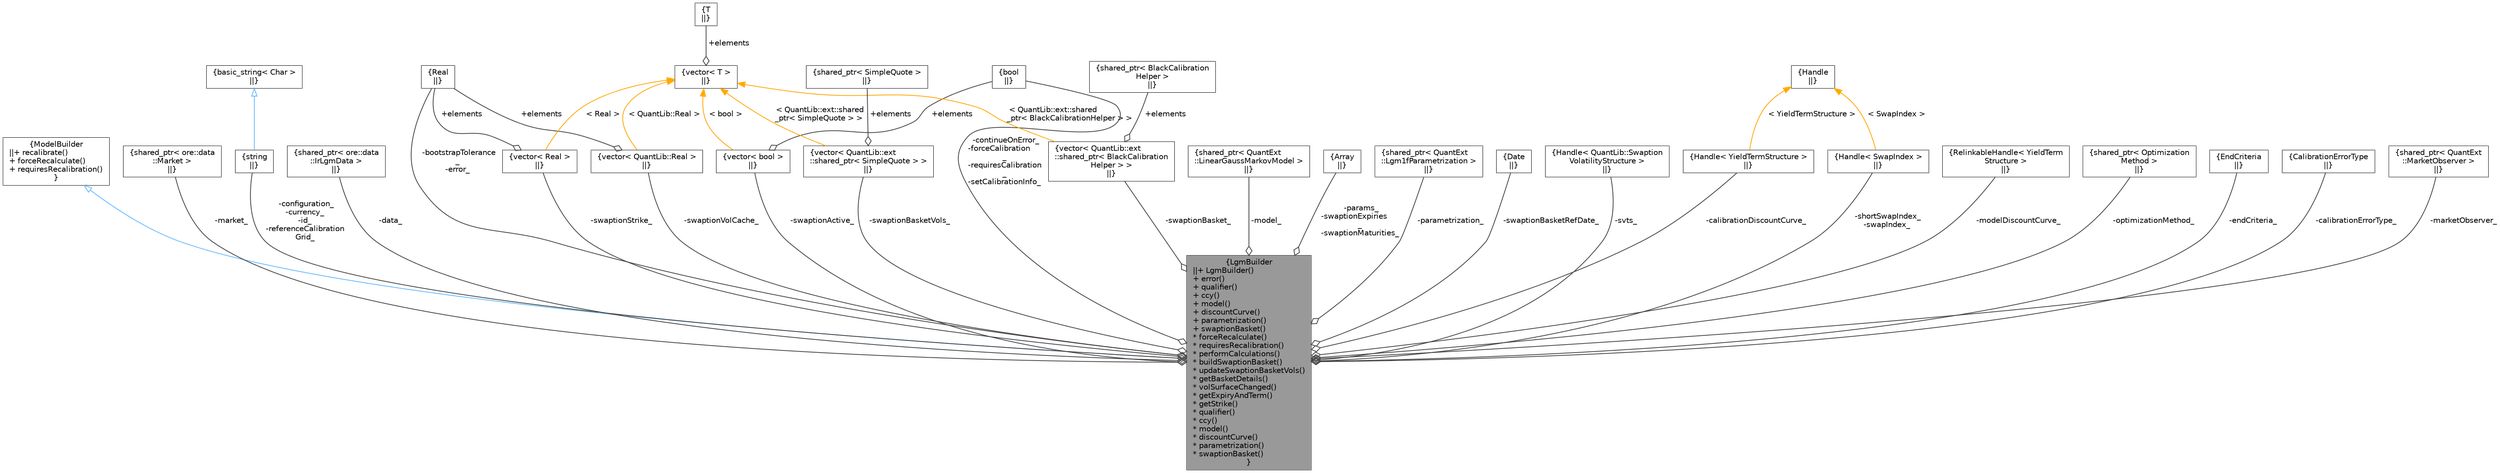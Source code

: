 digraph "LgmBuilder"
{
 // INTERACTIVE_SVG=YES
 // LATEX_PDF_SIZE
  bgcolor="transparent";
  edge [fontname=Helvetica,fontsize=10,labelfontname=Helvetica,labelfontsize=10];
  node [fontname=Helvetica,fontsize=10,shape=box,height=0.2,width=0.4];
  Node1 [label="{LgmBuilder\n||+ LgmBuilder()\l+ error()\l+ qualifier()\l+ ccy()\l+ model()\l+ discountCurve()\l+ parametrization()\l+ swaptionBasket()\l* forceRecalculate()\l* requiresRecalibration()\l* performCalculations()\l* buildSwaptionBasket()\l* updateSwaptionBasketVols()\l* getBasketDetails()\l* volSurfaceChanged()\l* getExpiryAndTerm()\l* getStrike()\l* qualifier()\l* ccy()\l* model()\l* discountCurve()\l* parametrization()\l* swaptionBasket()\l}",height=0.2,width=0.4,color="gray40", fillcolor="grey60", style="filled", fontcolor="black",tooltip="Builder for a Linear Gauss Markov model component."];
  Node2 -> Node1 [dir="back",color="steelblue1",style="solid",arrowtail="onormal"];
  Node2 [label="{ModelBuilder\n||+ recalibrate()\l+ forceRecalculate()\l+ requiresRecalibration()\l}",height=0.2,width=0.4,color="gray40", fillcolor="white", style="filled",URL="C:/dev/ORE/documentation/QuantExt/doc/quantext.tag$class_quant_ext_1_1_model_builder.html",tooltip=" "];
  Node3 -> Node1 [color="grey25",style="solid",label=" -market_" ,arrowhead="odiamond"];
  Node3 [label="{shared_ptr\< ore::data\l::Market \>\n||}",height=0.2,width=0.4,color="gray40", fillcolor="white", style="filled",tooltip=" "];
  Node4 -> Node1 [color="grey25",style="solid",label=" -configuration_\n-currency_\n-id_\n-referenceCalibration\lGrid_" ,arrowhead="odiamond"];
  Node4 [label="{string\n||}",height=0.2,width=0.4,color="gray40", fillcolor="white", style="filled",tooltip=" "];
  Node5 -> Node4 [dir="back",color="steelblue1",style="solid",arrowtail="onormal"];
  Node5 [label="{basic_string\< Char \>\n||}",height=0.2,width=0.4,color="gray40", fillcolor="white", style="filled",tooltip=" "];
  Node6 -> Node1 [color="grey25",style="solid",label=" -data_" ,arrowhead="odiamond"];
  Node6 [label="{shared_ptr\< ore::data\l::IrLgmData \>\n||}",height=0.2,width=0.4,color="gray40", fillcolor="white", style="filled",tooltip=" "];
  Node7 -> Node1 [color="grey25",style="solid",label=" -bootstrapTolerance\l_\n-error_" ,arrowhead="odiamond"];
  Node7 [label="{Real\n||}",height=0.2,width=0.4,color="gray40", fillcolor="white", style="filled",tooltip=" "];
  Node8 -> Node1 [color="grey25",style="solid",label=" -continueOnError_\n-forceCalibration\l_\n-requiresCalibration\l_\n-setCalibrationInfo_" ,arrowhead="odiamond"];
  Node8 [label="{bool\n||}",height=0.2,width=0.4,color="gray40", fillcolor="white", style="filled",URL="$classbool.html",tooltip=" "];
  Node9 -> Node1 [color="grey25",style="solid",label=" -model_" ,arrowhead="odiamond"];
  Node9 [label="{shared_ptr\< QuantExt\l::LinearGaussMarkovModel \>\n||}",height=0.2,width=0.4,color="gray40", fillcolor="white", style="filled",tooltip=" "];
  Node10 -> Node1 [color="grey25",style="solid",label=" -params_\n-swaptionExpiries\l_\n-swaptionMaturities_" ,arrowhead="odiamond"];
  Node10 [label="{Array\n||}",height=0.2,width=0.4,color="gray40", fillcolor="white", style="filled",tooltip=" "];
  Node11 -> Node1 [color="grey25",style="solid",label=" -parametrization_" ,arrowhead="odiamond"];
  Node11 [label="{shared_ptr\< QuantExt\l::Lgm1fParametrization \>\n||}",height=0.2,width=0.4,color="gray40", fillcolor="white", style="filled",tooltip=" "];
  Node12 -> Node1 [color="grey25",style="solid",label=" -swaptionActive_" ,arrowhead="odiamond"];
  Node12 [label="{vector\< bool \>\n||}",height=0.2,width=0.4,color="gray40", fillcolor="white", style="filled",tooltip=" "];
  Node8 -> Node12 [color="grey25",style="solid",label=" +elements" ,arrowhead="odiamond"];
  Node13 -> Node12 [dir="back",color="orange",style="solid",label=" \< bool \>" ];
  Node13 [label="{vector\< T \>\n||}",height=0.2,width=0.4,color="gray40", fillcolor="white", style="filled",tooltip=" "];
  Node14 -> Node13 [color="grey25",style="solid",label=" +elements" ,arrowhead="odiamond"];
  Node14 [label="{T\n||}",height=0.2,width=0.4,color="gray40", fillcolor="white", style="filled",tooltip=" "];
  Node15 -> Node1 [color="grey25",style="solid",label=" -swaptionBasket_" ,arrowhead="odiamond"];
  Node15 [label="{vector\< QuantLib::ext\l::shared_ptr\< BlackCalibration\lHelper \> \>\n||}",height=0.2,width=0.4,color="gray40", fillcolor="white", style="filled",tooltip=" "];
  Node16 -> Node15 [color="grey25",style="solid",label=" +elements" ,arrowhead="odiamond"];
  Node16 [label="{shared_ptr\< BlackCalibration\lHelper \>\n||}",height=0.2,width=0.4,color="gray40", fillcolor="white", style="filled",tooltip=" "];
  Node13 -> Node15 [dir="back",color="orange",style="solid",label=" \< QuantLib::ext::shared\l_ptr\< BlackCalibrationHelper \> \>" ];
  Node17 -> Node1 [color="grey25",style="solid",label=" -swaptionStrike_" ,arrowhead="odiamond"];
  Node17 [label="{vector\< Real \>\n||}",height=0.2,width=0.4,color="gray40", fillcolor="white", style="filled",tooltip=" "];
  Node7 -> Node17 [color="grey25",style="solid",label=" +elements" ,arrowhead="odiamond"];
  Node13 -> Node17 [dir="back",color="orange",style="solid",label=" \< Real \>" ];
  Node18 -> Node1 [color="grey25",style="solid",label=" -swaptionBasketVols_" ,arrowhead="odiamond"];
  Node18 [label="{vector\< QuantLib::ext\l::shared_ptr\< SimpleQuote \> \>\n||}",height=0.2,width=0.4,color="gray40", fillcolor="white", style="filled",tooltip=" "];
  Node19 -> Node18 [color="grey25",style="solid",label=" +elements" ,arrowhead="odiamond"];
  Node19 [label="{shared_ptr\< SimpleQuote \>\n||}",height=0.2,width=0.4,color="gray40", fillcolor="white", style="filled",tooltip=" "];
  Node13 -> Node18 [dir="back",color="orange",style="solid",label=" \< QuantLib::ext::shared\l_ptr\< SimpleQuote \> \>" ];
  Node20 -> Node1 [color="grey25",style="solid",label=" -swaptionBasketRefDate_" ,arrowhead="odiamond"];
  Node20 [label="{Date\n||}",height=0.2,width=0.4,color="gray40", fillcolor="white", style="filled",tooltip=" "];
  Node21 -> Node1 [color="grey25",style="solid",label=" -svts_" ,arrowhead="odiamond"];
  Node21 [label="{Handle\< QuantLib::Swaption\lVolatilityStructure \>\n||}",height=0.2,width=0.4,color="gray40", fillcolor="white", style="filled",tooltip=" "];
  Node22 -> Node1 [color="grey25",style="solid",label=" -shortSwapIndex_\n-swapIndex_" ,arrowhead="odiamond"];
  Node22 [label="{Handle\< SwapIndex \>\n||}",height=0.2,width=0.4,color="gray40", fillcolor="white", style="filled",tooltip=" "];
  Node23 -> Node22 [dir="back",color="orange",style="solid",label=" \< SwapIndex \>" ];
  Node23 [label="{Handle\n||}",height=0.2,width=0.4,color="gray40", fillcolor="white", style="filled",tooltip=" "];
  Node24 -> Node1 [color="grey25",style="solid",label=" -modelDiscountCurve_" ,arrowhead="odiamond"];
  Node24 [label="{RelinkableHandle\< YieldTerm\lStructure \>\n||}",height=0.2,width=0.4,color="gray40", fillcolor="white", style="filled",tooltip=" "];
  Node25 -> Node1 [color="grey25",style="solid",label=" -calibrationDiscountCurve_" ,arrowhead="odiamond"];
  Node25 [label="{Handle\< YieldTermStructure \>\n||}",height=0.2,width=0.4,color="gray40", fillcolor="white", style="filled",tooltip=" "];
  Node23 -> Node25 [dir="back",color="orange",style="solid",label=" \< YieldTermStructure \>" ];
  Node26 -> Node1 [color="grey25",style="solid",label=" -optimizationMethod_" ,arrowhead="odiamond"];
  Node26 [label="{shared_ptr\< Optimization\lMethod \>\n||}",height=0.2,width=0.4,color="gray40", fillcolor="white", style="filled",tooltip=" "];
  Node27 -> Node1 [color="grey25",style="solid",label=" -endCriteria_" ,arrowhead="odiamond"];
  Node27 [label="{EndCriteria\n||}",height=0.2,width=0.4,color="gray40", fillcolor="white", style="filled",tooltip=" "];
  Node28 -> Node1 [color="grey25",style="solid",label=" -calibrationErrorType_" ,arrowhead="odiamond"];
  Node28 [label="{CalibrationErrorType\n||}",height=0.2,width=0.4,color="gray40", fillcolor="white", style="filled",tooltip=" "];
  Node29 -> Node1 [color="grey25",style="solid",label=" -swaptionVolCache_" ,arrowhead="odiamond"];
  Node29 [label="{vector\< QuantLib::Real \>\n||}",height=0.2,width=0.4,color="gray40", fillcolor="white", style="filled",tooltip=" "];
  Node7 -> Node29 [color="grey25",style="solid",label=" +elements" ,arrowhead="odiamond"];
  Node13 -> Node29 [dir="back",color="orange",style="solid",label=" \< QuantLib::Real \>" ];
  Node30 -> Node1 [color="grey25",style="solid",label=" -marketObserver_" ,arrowhead="odiamond"];
  Node30 [label="{shared_ptr\< QuantExt\l::MarketObserver \>\n||}",height=0.2,width=0.4,color="gray40", fillcolor="white", style="filled",tooltip=" "];
}
